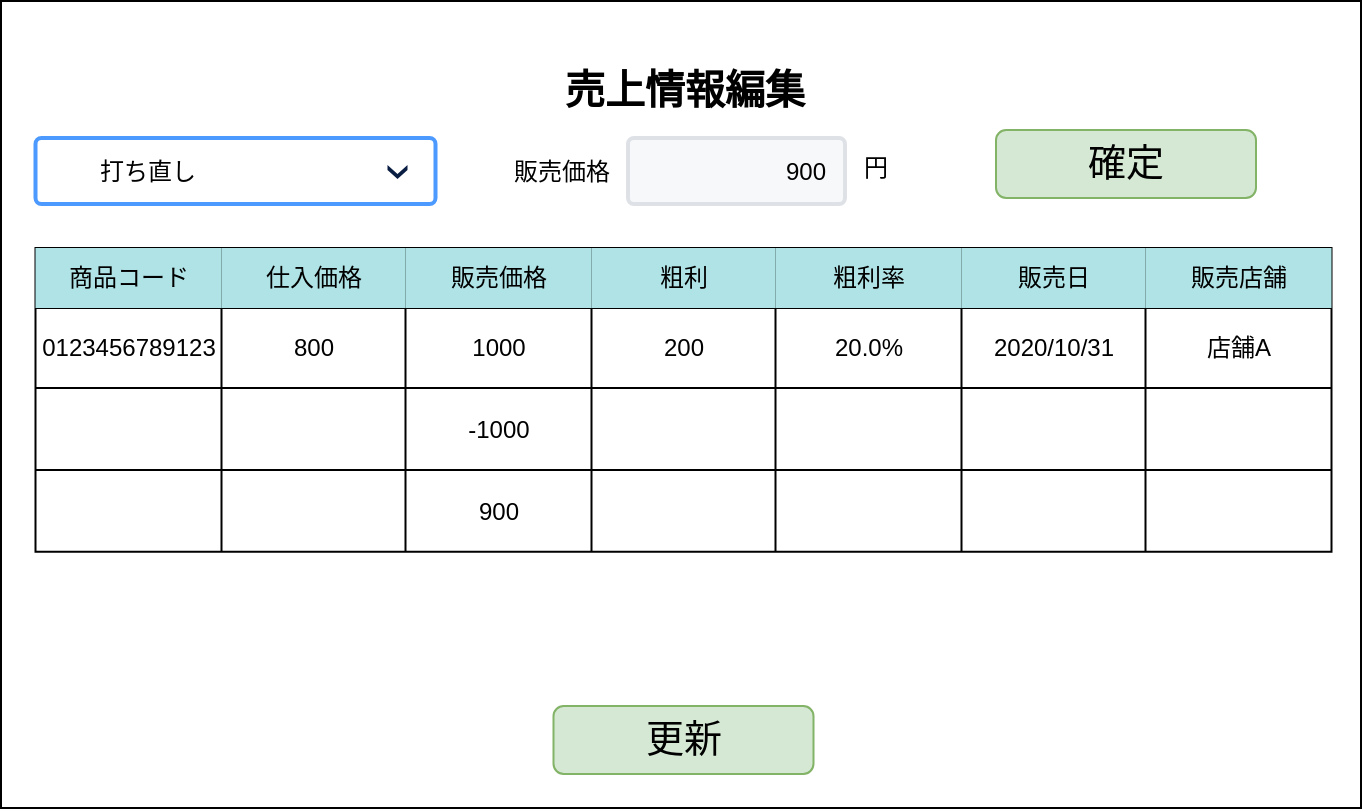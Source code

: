 <mxfile version="15.6.8" type="embed">
    <diagram id="-rYmXwlPA6e48w3ofCKy" name="ページ1">
        <mxGraphModel dx="828" dy="430" grid="1" gridSize="10" guides="1" tooltips="1" connect="1" arrows="1" fold="1" page="1" pageScale="1" pageWidth="827" pageHeight="1169" math="0" shadow="0">
            <root>
                <mxCell id="0"/>
                <mxCell id="1" parent="0"/>
                <mxCell id="73" value="" style="shape=table;startSize=0;container=1;collapsible=0;childLayout=tableLayout;" vertex="1" parent="1">
                    <mxGeometry x="39.75" y="300" width="648" height="70.92" as="geometry"/>
                </mxCell>
                <mxCell id="74" value="" style="shape=partialRectangle;collapsible=0;dropTarget=0;pointerEvents=0;fillColor=none;top=0;left=0;bottom=0;right=0;points=[[0,0.5],[1,0.5]];portConstraint=eastwest;" vertex="1" parent="73">
                    <mxGeometry width="648" height="30" as="geometry"/>
                </mxCell>
                <mxCell id="75" value="商品コード" style="shape=partialRectangle;html=1;whiteSpace=wrap;connectable=0;overflow=hidden;fillColor=#b0e3e6;top=0;left=0;bottom=0;right=0;pointerEvents=1;strokeColor=#0e8088;" vertex="1" parent="74">
                    <mxGeometry width="93" height="30" as="geometry">
                        <mxRectangle width="93" height="30" as="alternateBounds"/>
                    </mxGeometry>
                </mxCell>
                <mxCell id="76" value="仕入価格" style="shape=partialRectangle;html=1;whiteSpace=wrap;connectable=0;overflow=hidden;fillColor=#b0e3e6;top=0;left=0;bottom=0;right=0;pointerEvents=1;strokeColor=#0e8088;" vertex="1" parent="74">
                    <mxGeometry x="93" width="92" height="30" as="geometry">
                        <mxRectangle width="92" height="30" as="alternateBounds"/>
                    </mxGeometry>
                </mxCell>
                <mxCell id="77" value="販売価格" style="shape=partialRectangle;html=1;whiteSpace=wrap;connectable=0;overflow=hidden;fillColor=#b0e3e6;top=0;left=0;bottom=0;right=0;pointerEvents=1;strokeColor=#0e8088;" vertex="1" parent="74">
                    <mxGeometry x="185" width="93" height="30" as="geometry">
                        <mxRectangle width="93" height="30" as="alternateBounds"/>
                    </mxGeometry>
                </mxCell>
                <mxCell id="78" value="粗利" style="shape=partialRectangle;html=1;whiteSpace=wrap;connectable=0;overflow=hidden;fillColor=#b0e3e6;top=0;left=0;bottom=0;right=0;pointerEvents=1;strokeColor=#0e8088;" vertex="1" parent="74">
                    <mxGeometry x="278" width="92" height="30" as="geometry">
                        <mxRectangle width="92" height="30" as="alternateBounds"/>
                    </mxGeometry>
                </mxCell>
                <mxCell id="79" value="粗利率" style="shape=partialRectangle;html=1;whiteSpace=wrap;connectable=0;overflow=hidden;fillColor=#b0e3e6;top=0;left=0;bottom=0;right=0;pointerEvents=1;strokeColor=#0e8088;" vertex="1" parent="74">
                    <mxGeometry x="370" width="93" height="30" as="geometry">
                        <mxRectangle width="93" height="30" as="alternateBounds"/>
                    </mxGeometry>
                </mxCell>
                <mxCell id="80" value="販売日" style="shape=partialRectangle;html=1;whiteSpace=wrap;connectable=0;overflow=hidden;fillColor=#b0e3e6;top=0;left=0;bottom=0;right=0;pointerEvents=1;strokeColor=#0e8088;" vertex="1" parent="74">
                    <mxGeometry x="463" width="92" height="30" as="geometry">
                        <mxRectangle width="92" height="30" as="alternateBounds"/>
                    </mxGeometry>
                </mxCell>
                <mxCell id="81" value="販売店舗" style="shape=partialRectangle;html=1;whiteSpace=wrap;connectable=0;overflow=hidden;fillColor=#b0e3e6;top=0;left=0;bottom=0;right=0;pointerEvents=1;strokeColor=#0e8088;" vertex="1" parent="74">
                    <mxGeometry x="555" width="93" height="30" as="geometry">
                        <mxRectangle width="93" height="30" as="alternateBounds"/>
                    </mxGeometry>
                </mxCell>
                <mxCell id="82" value="" style="shape=partialRectangle;collapsible=0;dropTarget=0;pointerEvents=0;fillColor=none;top=0;left=0;bottom=0;right=0;points=[[0,0.5],[1,0.5]];portConstraint=eastwest;" vertex="1" parent="73">
                    <mxGeometry y="30" width="648" height="41" as="geometry"/>
                </mxCell>
                <mxCell id="83" value="&lt;span style=&quot;text-align: left&quot;&gt;0123456789123&lt;/span&gt;" style="shape=partialRectangle;html=1;whiteSpace=wrap;connectable=0;overflow=hidden;fillColor=none;top=0;left=0;bottom=0;right=0;pointerEvents=1;" vertex="1" parent="82">
                    <mxGeometry width="93" height="41" as="geometry">
                        <mxRectangle width="93" height="41" as="alternateBounds"/>
                    </mxGeometry>
                </mxCell>
                <mxCell id="84" value="800" style="shape=partialRectangle;html=1;whiteSpace=wrap;connectable=0;overflow=hidden;fillColor=none;top=0;left=0;bottom=0;right=0;pointerEvents=1;" vertex="1" parent="82">
                    <mxGeometry x="93" width="92" height="41" as="geometry">
                        <mxRectangle width="92" height="41" as="alternateBounds"/>
                    </mxGeometry>
                </mxCell>
                <mxCell id="85" value="900" style="shape=partialRectangle;html=1;whiteSpace=wrap;connectable=0;overflow=hidden;fillColor=none;top=0;left=0;bottom=0;right=0;pointerEvents=1;" vertex="1" parent="82">
                    <mxGeometry x="185" width="93" height="41" as="geometry">
                        <mxRectangle width="93" height="41" as="alternateBounds"/>
                    </mxGeometry>
                </mxCell>
                <mxCell id="86" value="" style="shape=partialRectangle;html=1;whiteSpace=wrap;connectable=0;overflow=hidden;fillColor=none;top=0;left=0;bottom=0;right=0;pointerEvents=1;" vertex="1" parent="82">
                    <mxGeometry x="278" width="92" height="41" as="geometry">
                        <mxRectangle width="92" height="41" as="alternateBounds"/>
                    </mxGeometry>
                </mxCell>
                <mxCell id="87" value="" style="shape=partialRectangle;html=1;whiteSpace=wrap;connectable=0;overflow=hidden;fillColor=none;top=0;left=0;bottom=0;right=0;pointerEvents=1;" vertex="1" parent="82">
                    <mxGeometry x="370" width="93" height="41" as="geometry">
                        <mxRectangle width="93" height="41" as="alternateBounds"/>
                    </mxGeometry>
                </mxCell>
                <mxCell id="88" value="2020/10/31" style="shape=partialRectangle;html=1;whiteSpace=wrap;connectable=0;overflow=hidden;fillColor=none;top=0;left=0;bottom=0;right=0;pointerEvents=1;" vertex="1" parent="82">
                    <mxGeometry x="463" width="92" height="41" as="geometry">
                        <mxRectangle width="92" height="41" as="alternateBounds"/>
                    </mxGeometry>
                </mxCell>
                <mxCell id="89" value="店舗A" style="shape=partialRectangle;html=1;whiteSpace=wrap;connectable=0;overflow=hidden;fillColor=none;top=0;left=0;bottom=0;right=0;pointerEvents=1;" vertex="1" parent="82">
                    <mxGeometry x="555" width="93" height="41" as="geometry">
                        <mxRectangle width="93" height="41" as="alternateBounds"/>
                    </mxGeometry>
                </mxCell>
                <mxCell id="2" value="" style="rounded=0;whiteSpace=wrap;html=1;fillColor=default;strokeColor=default;fontColor=default;" vertex="1" parent="1">
                    <mxGeometry x="22.5" y="36.5" width="680" height="403.5" as="geometry"/>
                </mxCell>
                <mxCell id="3" value="売上情報編集" style="text;html=1;strokeColor=none;fillColor=none;align=center;verticalAlign=middle;whiteSpace=wrap;rounded=0;fontColor=default;fontStyle=1;fontSize=20;" vertex="1" parent="1">
                    <mxGeometry x="282.5" y="55" width="162.5" height="50" as="geometry"/>
                </mxCell>
                <mxCell id="4" value="&lt;span style=&quot;font-size: 19px&quot;&gt;更新&lt;/span&gt;" style="rounded=1;whiteSpace=wrap;html=1;align=center;labelBackgroundColor=none;fillColor=#d5e8d4;strokeColor=#82b366;" vertex="1" parent="1">
                    <mxGeometry x="298.75" y="389" width="130" height="34" as="geometry"/>
                </mxCell>
                <mxCell id="23" value="" style="shape=table;startSize=0;container=1;collapsible=0;childLayout=tableLayout;" vertex="1" parent="1">
                    <mxGeometry x="39.75" y="160" width="648" height="151.92" as="geometry"/>
                </mxCell>
                <mxCell id="24" value="" style="shape=partialRectangle;collapsible=0;dropTarget=0;pointerEvents=0;fillColor=none;top=0;left=0;bottom=0;right=0;points=[[0,0.5],[1,0.5]];portConstraint=eastwest;" vertex="1" parent="23">
                    <mxGeometry width="648" height="30" as="geometry"/>
                </mxCell>
                <mxCell id="25" value="商品コード" style="shape=partialRectangle;html=1;whiteSpace=wrap;connectable=0;overflow=hidden;fillColor=#b0e3e6;top=0;left=0;bottom=0;right=0;pointerEvents=1;strokeColor=#0e8088;" vertex="1" parent="24">
                    <mxGeometry width="93" height="30" as="geometry">
                        <mxRectangle width="93" height="30" as="alternateBounds"/>
                    </mxGeometry>
                </mxCell>
                <mxCell id="26" value="仕入価格" style="shape=partialRectangle;html=1;whiteSpace=wrap;connectable=0;overflow=hidden;fillColor=#b0e3e6;top=0;left=0;bottom=0;right=0;pointerEvents=1;strokeColor=#0e8088;" vertex="1" parent="24">
                    <mxGeometry x="93" width="92" height="30" as="geometry">
                        <mxRectangle width="92" height="30" as="alternateBounds"/>
                    </mxGeometry>
                </mxCell>
                <mxCell id="27" value="販売価格" style="shape=partialRectangle;html=1;whiteSpace=wrap;connectable=0;overflow=hidden;fillColor=#b0e3e6;top=0;left=0;bottom=0;right=0;pointerEvents=1;strokeColor=#0e8088;" vertex="1" parent="24">
                    <mxGeometry x="185" width="93" height="30" as="geometry">
                        <mxRectangle width="93" height="30" as="alternateBounds"/>
                    </mxGeometry>
                </mxCell>
                <mxCell id="28" value="粗利" style="shape=partialRectangle;html=1;whiteSpace=wrap;connectable=0;overflow=hidden;fillColor=#b0e3e6;top=0;left=0;bottom=0;right=0;pointerEvents=1;strokeColor=#0e8088;" vertex="1" parent="24">
                    <mxGeometry x="278" width="92" height="30" as="geometry">
                        <mxRectangle width="92" height="30" as="alternateBounds"/>
                    </mxGeometry>
                </mxCell>
                <mxCell id="29" value="粗利率" style="shape=partialRectangle;html=1;whiteSpace=wrap;connectable=0;overflow=hidden;fillColor=#b0e3e6;top=0;left=0;bottom=0;right=0;pointerEvents=1;strokeColor=#0e8088;" vertex="1" parent="24">
                    <mxGeometry x="370" width="93" height="30" as="geometry">
                        <mxRectangle width="93" height="30" as="alternateBounds"/>
                    </mxGeometry>
                </mxCell>
                <mxCell id="30" value="販売日" style="shape=partialRectangle;html=1;whiteSpace=wrap;connectable=0;overflow=hidden;fillColor=#b0e3e6;top=0;left=0;bottom=0;right=0;pointerEvents=1;strokeColor=#0e8088;" vertex="1" parent="24">
                    <mxGeometry x="463" width="92" height="30" as="geometry">
                        <mxRectangle width="92" height="30" as="alternateBounds"/>
                    </mxGeometry>
                </mxCell>
                <mxCell id="31" value="販売店舗" style="shape=partialRectangle;html=1;whiteSpace=wrap;connectable=0;overflow=hidden;fillColor=#b0e3e6;top=0;left=0;bottom=0;right=0;pointerEvents=1;strokeColor=#0e8088;" vertex="1" parent="24">
                    <mxGeometry x="555" width="93" height="30" as="geometry">
                        <mxRectangle width="93" height="30" as="alternateBounds"/>
                    </mxGeometry>
                </mxCell>
                <mxCell id="32" value="" style="shape=partialRectangle;collapsible=0;dropTarget=0;pointerEvents=0;fillColor=none;top=0;left=0;bottom=0;right=0;points=[[0,0.5],[1,0.5]];portConstraint=eastwest;" vertex="1" parent="23">
                    <mxGeometry y="30" width="648" height="40" as="geometry"/>
                </mxCell>
                <mxCell id="33" value="&lt;span style=&quot;text-align: left&quot;&gt;0123456789123&lt;/span&gt;" style="shape=partialRectangle;html=1;whiteSpace=wrap;connectable=0;overflow=hidden;fillColor=none;top=0;left=0;bottom=0;right=0;pointerEvents=1;" vertex="1" parent="32">
                    <mxGeometry width="93" height="40" as="geometry">
                        <mxRectangle width="93" height="40" as="alternateBounds"/>
                    </mxGeometry>
                </mxCell>
                <mxCell id="34" value="800" style="shape=partialRectangle;html=1;whiteSpace=wrap;connectable=0;overflow=hidden;fillColor=none;top=0;left=0;bottom=0;right=0;pointerEvents=1;" vertex="1" parent="32">
                    <mxGeometry x="93" width="92" height="40" as="geometry">
                        <mxRectangle width="92" height="40" as="alternateBounds"/>
                    </mxGeometry>
                </mxCell>
                <mxCell id="35" value="1000" style="shape=partialRectangle;html=1;whiteSpace=wrap;connectable=0;overflow=hidden;fillColor=none;top=0;left=0;bottom=0;right=0;pointerEvents=1;" vertex="1" parent="32">
                    <mxGeometry x="185" width="93" height="40" as="geometry">
                        <mxRectangle width="93" height="40" as="alternateBounds"/>
                    </mxGeometry>
                </mxCell>
                <mxCell id="36" value="200" style="shape=partialRectangle;html=1;whiteSpace=wrap;connectable=0;overflow=hidden;fillColor=none;top=0;left=0;bottom=0;right=0;pointerEvents=1;" vertex="1" parent="32">
                    <mxGeometry x="278" width="92" height="40" as="geometry">
                        <mxRectangle width="92" height="40" as="alternateBounds"/>
                    </mxGeometry>
                </mxCell>
                <mxCell id="37" value="20.0%" style="shape=partialRectangle;html=1;whiteSpace=wrap;connectable=0;overflow=hidden;fillColor=none;top=0;left=0;bottom=0;right=0;pointerEvents=1;" vertex="1" parent="32">
                    <mxGeometry x="370" width="93" height="40" as="geometry">
                        <mxRectangle width="93" height="40" as="alternateBounds"/>
                    </mxGeometry>
                </mxCell>
                <mxCell id="38" value="2020/10/31" style="shape=partialRectangle;html=1;whiteSpace=wrap;connectable=0;overflow=hidden;fillColor=none;top=0;left=0;bottom=0;right=0;pointerEvents=1;" vertex="1" parent="32">
                    <mxGeometry x="463" width="92" height="40" as="geometry">
                        <mxRectangle width="92" height="40" as="alternateBounds"/>
                    </mxGeometry>
                </mxCell>
                <mxCell id="39" value="店舗A" style="shape=partialRectangle;html=1;whiteSpace=wrap;connectable=0;overflow=hidden;fillColor=none;top=0;left=0;bottom=0;right=0;pointerEvents=1;" vertex="1" parent="32">
                    <mxGeometry x="555" width="93" height="40" as="geometry">
                        <mxRectangle width="93" height="40" as="alternateBounds"/>
                    </mxGeometry>
                </mxCell>
                <mxCell id="91" style="shape=partialRectangle;collapsible=0;dropTarget=0;pointerEvents=0;fillColor=none;top=0;left=0;bottom=0;right=0;points=[[0,0.5],[1,0.5]];portConstraint=eastwest;" vertex="1" parent="23">
                    <mxGeometry y="70" width="648" height="41" as="geometry"/>
                </mxCell>
                <mxCell id="92" style="shape=partialRectangle;html=1;whiteSpace=wrap;connectable=0;overflow=hidden;fillColor=none;top=0;left=0;bottom=0;right=0;pointerEvents=1;" vertex="1" parent="91">
                    <mxGeometry width="93" height="41" as="geometry">
                        <mxRectangle width="93" height="41" as="alternateBounds"/>
                    </mxGeometry>
                </mxCell>
                <mxCell id="93" style="shape=partialRectangle;html=1;whiteSpace=wrap;connectable=0;overflow=hidden;fillColor=none;top=0;left=0;bottom=0;right=0;pointerEvents=1;" vertex="1" parent="91">
                    <mxGeometry x="93" width="92" height="41" as="geometry">
                        <mxRectangle width="92" height="41" as="alternateBounds"/>
                    </mxGeometry>
                </mxCell>
                <mxCell id="94" value="-1000" style="shape=partialRectangle;html=1;whiteSpace=wrap;connectable=0;overflow=hidden;fillColor=none;top=0;left=0;bottom=0;right=0;pointerEvents=1;" vertex="1" parent="91">
                    <mxGeometry x="185" width="93" height="41" as="geometry">
                        <mxRectangle width="93" height="41" as="alternateBounds"/>
                    </mxGeometry>
                </mxCell>
                <mxCell id="95" style="shape=partialRectangle;html=1;whiteSpace=wrap;connectable=0;overflow=hidden;fillColor=none;top=0;left=0;bottom=0;right=0;pointerEvents=1;" vertex="1" parent="91">
                    <mxGeometry x="278" width="92" height="41" as="geometry">
                        <mxRectangle width="92" height="41" as="alternateBounds"/>
                    </mxGeometry>
                </mxCell>
                <mxCell id="96" style="shape=partialRectangle;html=1;whiteSpace=wrap;connectable=0;overflow=hidden;fillColor=none;top=0;left=0;bottom=0;right=0;pointerEvents=1;" vertex="1" parent="91">
                    <mxGeometry x="370" width="93" height="41" as="geometry">
                        <mxRectangle width="93" height="41" as="alternateBounds"/>
                    </mxGeometry>
                </mxCell>
                <mxCell id="97" style="shape=partialRectangle;html=1;whiteSpace=wrap;connectable=0;overflow=hidden;fillColor=none;top=0;left=0;bottom=0;right=0;pointerEvents=1;" vertex="1" parent="91">
                    <mxGeometry x="463" width="92" height="41" as="geometry">
                        <mxRectangle width="92" height="41" as="alternateBounds"/>
                    </mxGeometry>
                </mxCell>
                <mxCell id="98" style="shape=partialRectangle;html=1;whiteSpace=wrap;connectable=0;overflow=hidden;fillColor=none;top=0;left=0;bottom=0;right=0;pointerEvents=1;" vertex="1" parent="91">
                    <mxGeometry x="555" width="93" height="41" as="geometry">
                        <mxRectangle width="93" height="41" as="alternateBounds"/>
                    </mxGeometry>
                </mxCell>
                <mxCell id="99" style="shape=partialRectangle;collapsible=0;dropTarget=0;pointerEvents=0;fillColor=none;top=0;left=0;bottom=0;right=0;points=[[0,0.5],[1,0.5]];portConstraint=eastwest;" vertex="1" parent="23">
                    <mxGeometry y="111" width="648" height="41" as="geometry"/>
                </mxCell>
                <mxCell id="100" style="shape=partialRectangle;html=1;whiteSpace=wrap;connectable=0;overflow=hidden;fillColor=none;top=0;left=0;bottom=0;right=0;pointerEvents=1;" vertex="1" parent="99">
                    <mxGeometry width="93" height="41" as="geometry">
                        <mxRectangle width="93" height="41" as="alternateBounds"/>
                    </mxGeometry>
                </mxCell>
                <mxCell id="101" style="shape=partialRectangle;html=1;whiteSpace=wrap;connectable=0;overflow=hidden;fillColor=none;top=0;left=0;bottom=0;right=0;pointerEvents=1;" vertex="1" parent="99">
                    <mxGeometry x="93" width="92" height="41" as="geometry">
                        <mxRectangle width="92" height="41" as="alternateBounds"/>
                    </mxGeometry>
                </mxCell>
                <mxCell id="102" value="900" style="shape=partialRectangle;html=1;whiteSpace=wrap;connectable=0;overflow=hidden;fillColor=none;top=0;left=0;bottom=0;right=0;pointerEvents=1;" vertex="1" parent="99">
                    <mxGeometry x="185" width="93" height="41" as="geometry">
                        <mxRectangle width="93" height="41" as="alternateBounds"/>
                    </mxGeometry>
                </mxCell>
                <mxCell id="103" style="shape=partialRectangle;html=1;whiteSpace=wrap;connectable=0;overflow=hidden;fillColor=none;top=0;left=0;bottom=0;right=0;pointerEvents=1;" vertex="1" parent="99">
                    <mxGeometry x="278" width="92" height="41" as="geometry">
                        <mxRectangle width="92" height="41" as="alternateBounds"/>
                    </mxGeometry>
                </mxCell>
                <mxCell id="104" style="shape=partialRectangle;html=1;whiteSpace=wrap;connectable=0;overflow=hidden;fillColor=none;top=0;left=0;bottom=0;right=0;pointerEvents=1;" vertex="1" parent="99">
                    <mxGeometry x="370" width="93" height="41" as="geometry">
                        <mxRectangle width="93" height="41" as="alternateBounds"/>
                    </mxGeometry>
                </mxCell>
                <mxCell id="105" style="shape=partialRectangle;html=1;whiteSpace=wrap;connectable=0;overflow=hidden;fillColor=none;top=0;left=0;bottom=0;right=0;pointerEvents=1;" vertex="1" parent="99">
                    <mxGeometry x="463" width="92" height="41" as="geometry">
                        <mxRectangle width="92" height="41" as="alternateBounds"/>
                    </mxGeometry>
                </mxCell>
                <mxCell id="106" style="shape=partialRectangle;html=1;whiteSpace=wrap;connectable=0;overflow=hidden;fillColor=none;top=0;left=0;bottom=0;right=0;pointerEvents=1;" vertex="1" parent="99">
                    <mxGeometry x="555" width="93" height="41" as="geometry">
                        <mxRectangle width="93" height="41" as="alternateBounds"/>
                    </mxGeometry>
                </mxCell>
                <mxCell id="42" value="打ち直し" style="rounded=1;arcSize=9;fillColor=#ffffff;strokeColor=#4C9AFF;html=1;strokeWidth=2;spacingLeft=30;fontColor=#000000;align=left" vertex="1" parent="1">
                    <mxGeometry x="39.75" y="105" width="200" height="33" as="geometry"/>
                </mxCell>
                <mxCell id="43" value="" style="shape=step;whiteSpace=wrap;html=1;rounded=0;strokeColor=none;strokeWidth=2;fillColor=#0A1E43;gradientColor=none;fontFamily=Verdana;fontSize=14;fontColor=#000000;align=left;direction=south;size=0.65;" vertex="1" parent="42">
                    <mxGeometry x="1" y="0.5" width="10" height="7" relative="1" as="geometry">
                        <mxPoint x="-24" y="-3" as="offset"/>
                    </mxGeometry>
                </mxCell>
                <mxCell id="70" value="　　　　　　900" style="rounded=1;arcSize=9;fillColor=#F7F8F9;align=left;spacingLeft=5;strokeColor=#DEE1E6;html=1;strokeWidth=2;fontSize=12" vertex="1" parent="1">
                    <mxGeometry x="336" y="105" width="108.5" height="33" as="geometry"/>
                </mxCell>
                <mxCell id="71" value="販売価格" style="text;html=1;strokeColor=none;fillColor=none;align=center;verticalAlign=middle;whiteSpace=wrap;rounded=0;" vertex="1" parent="1">
                    <mxGeometry x="270" y="106.5" width="66" height="30" as="geometry"/>
                </mxCell>
                <mxCell id="72" value="円" style="text;html=1;strokeColor=none;fillColor=none;align=center;verticalAlign=middle;whiteSpace=wrap;rounded=0;" vertex="1" parent="1">
                    <mxGeometry x="444.5" y="105" width="30" height="30" as="geometry"/>
                </mxCell>
                <mxCell id="123" value="&lt;span style=&quot;font-size: 19px&quot;&gt;確定&lt;/span&gt;" style="rounded=1;whiteSpace=wrap;html=1;align=center;labelBackgroundColor=none;fillColor=#d5e8d4;strokeColor=#82b366;" vertex="1" parent="1">
                    <mxGeometry x="520" y="101" width="130" height="34" as="geometry"/>
                </mxCell>
            </root>
        </mxGraphModel>
    </diagram>
</mxfile>